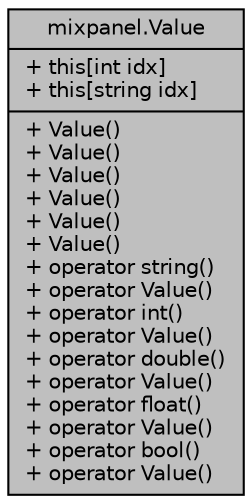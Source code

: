 digraph "mixpanel.Value"
{
 // INTERACTIVE_SVG=YES
  edge [fontname="Helvetica",fontsize="10",labelfontname="Helvetica",labelfontsize="10"];
  node [fontname="Helvetica",fontsize="10",shape=record];
  Node1 [label="{mixpanel.Value\n|+ this[int idx]\l+ this[string idx]\l|+ Value()\l+ Value()\l+ Value()\l+ Value()\l+ Value()\l+ Value()\l+ operator string()\l+ operator Value()\l+ operator int()\l+ operator Value()\l+ operator double()\l+ operator Value()\l+ operator float()\l+ operator Value()\l+ operator bool()\l+ operator Value()\l}",height=0.2,width=0.4,color="black", fillcolor="grey75", style="filled", fontcolor="black"];
}
